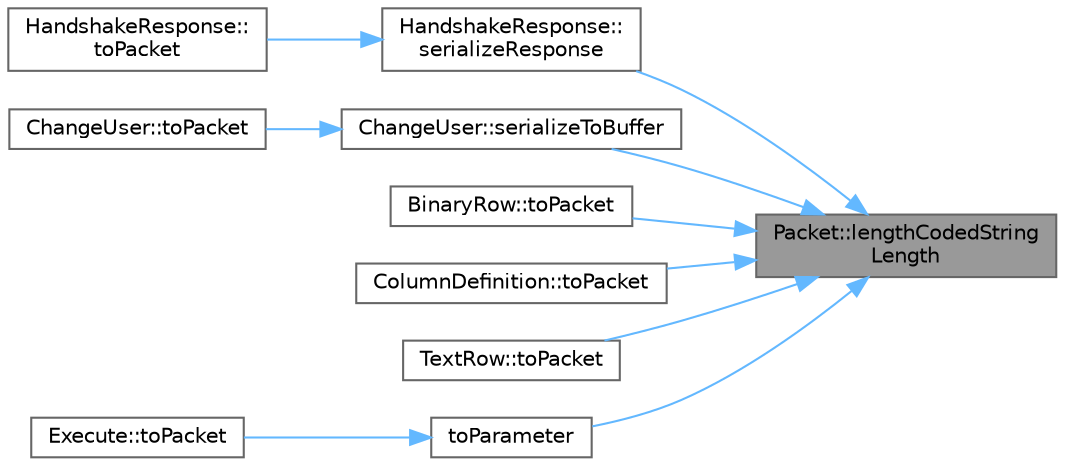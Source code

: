 digraph "Packet::lengthCodedStringLength"
{
 // INTERACTIVE_SVG=YES
 // LATEX_PDF_SIZE
  bgcolor="transparent";
  edge [fontname=Helvetica,fontsize=10,labelfontname=Helvetica,labelfontsize=10];
  node [fontname=Helvetica,fontsize=10,shape=box,height=0.2,width=0.4];
  rankdir="RL";
  Node1 [id="Node000001",label="Packet::lengthCodedString\lLength",height=0.2,width=0.4,color="gray40", fillcolor="grey60", style="filled", fontcolor="black",tooltip=" "];
  Node1 -> Node2 [id="edge1_Node000001_Node000002",dir="back",color="steelblue1",style="solid",tooltip=" "];
  Node2 [id="Node000002",label="HandshakeResponse::\lserializeResponse",height=0.2,width=0.4,color="grey40", fillcolor="white", style="filled",URL="$d8/db4/a00760_ac773ac2d4bcae3b65429885077bbe03f.html#ac773ac2d4bcae3b65429885077bbe03f",tooltip=" "];
  Node2 -> Node3 [id="edge2_Node000002_Node000003",dir="back",color="steelblue1",style="solid",tooltip=" "];
  Node3 [id="Node000003",label="HandshakeResponse::\ltoPacket",height=0.2,width=0.4,color="grey40", fillcolor="white", style="filled",URL="$d8/db4/a00760_a087ae2c8b5162d3b7406d7ba261a6370.html#a087ae2c8b5162d3b7406d7ba261a6370",tooltip=" "];
  Node1 -> Node4 [id="edge3_Node000001_Node000004",dir="back",color="steelblue1",style="solid",tooltip=" "];
  Node4 [id="Node000004",label="ChangeUser::serializeToBuffer",height=0.2,width=0.4,color="grey40", fillcolor="white", style="filled",URL="$d5/d40/a00672_aaaa5e8b9978319232be332626ce75b23.html#aaaa5e8b9978319232be332626ce75b23",tooltip=" "];
  Node4 -> Node5 [id="edge4_Node000004_Node000005",dir="back",color="steelblue1",style="solid",tooltip=" "];
  Node5 [id="Node000005",label="ChangeUser::toPacket",height=0.2,width=0.4,color="grey40", fillcolor="white", style="filled",URL="$d5/d40/a00672_a159a540a60bdf23c3f2306f32a72621c.html#a159a540a60bdf23c3f2306f32a72621c",tooltip=" "];
  Node1 -> Node6 [id="edge5_Node000001_Node000006",dir="back",color="steelblue1",style="solid",tooltip=" "];
  Node6 [id="Node000006",label="BinaryRow::toPacket",height=0.2,width=0.4,color="grey40", fillcolor="white", style="filled",URL="$de/d3d/a00748_a0e6dc3c91308ee1be57777b390b67861.html#a0e6dc3c91308ee1be57777b390b67861",tooltip=" "];
  Node1 -> Node7 [id="edge6_Node000001_Node000007",dir="back",color="steelblue1",style="solid",tooltip=" "];
  Node7 [id="Node000007",label="ColumnDefinition::toPacket",height=0.2,width=0.4,color="grey40", fillcolor="white", style="filled",URL="$dd/d5c/a00752_ad8474bf544b70a159660efac1106359c.html#ad8474bf544b70a159660efac1106359c",tooltip=" "];
  Node1 -> Node8 [id="edge7_Node000001_Node000008",dir="back",color="steelblue1",style="solid",tooltip=" "];
  Node8 [id="Node000008",label="TextRow::toPacket",height=0.2,width=0.4,color="grey40", fillcolor="white", style="filled",URL="$d0/da2/a00796_a921f3e745abd0bf4ad03ad03a21c7ffc.html#a921f3e745abd0bf4ad03ad03a21c7ffc",tooltip=" "];
  Node1 -> Node9 [id="edge8_Node000001_Node000009",dir="back",color="steelblue1",style="solid",tooltip=" "];
  Node9 [id="Node000009",label="toParameter",height=0.2,width=0.4,color="grey40", fillcolor="white", style="filled",URL="$d1/d20/a01813_a03a95f017479c92044d19ee99654755f.html#a03a95f017479c92044d19ee99654755f",tooltip="Converts a value to an object describing type, String/Buffer representation and length."];
  Node9 -> Node10 [id="edge9_Node000009_Node000010",dir="back",color="steelblue1",style="solid",tooltip=" "];
  Node10 [id="Node000010",label="Execute::toPacket",height=0.2,width=0.4,color="grey40", fillcolor="white", style="filled",URL="$d6/dd3/a00688_a59a9ddddbb126ea56e660e5475c7dac8.html#a59a9ddddbb126ea56e660e5475c7dac8",tooltip=" "];
}
